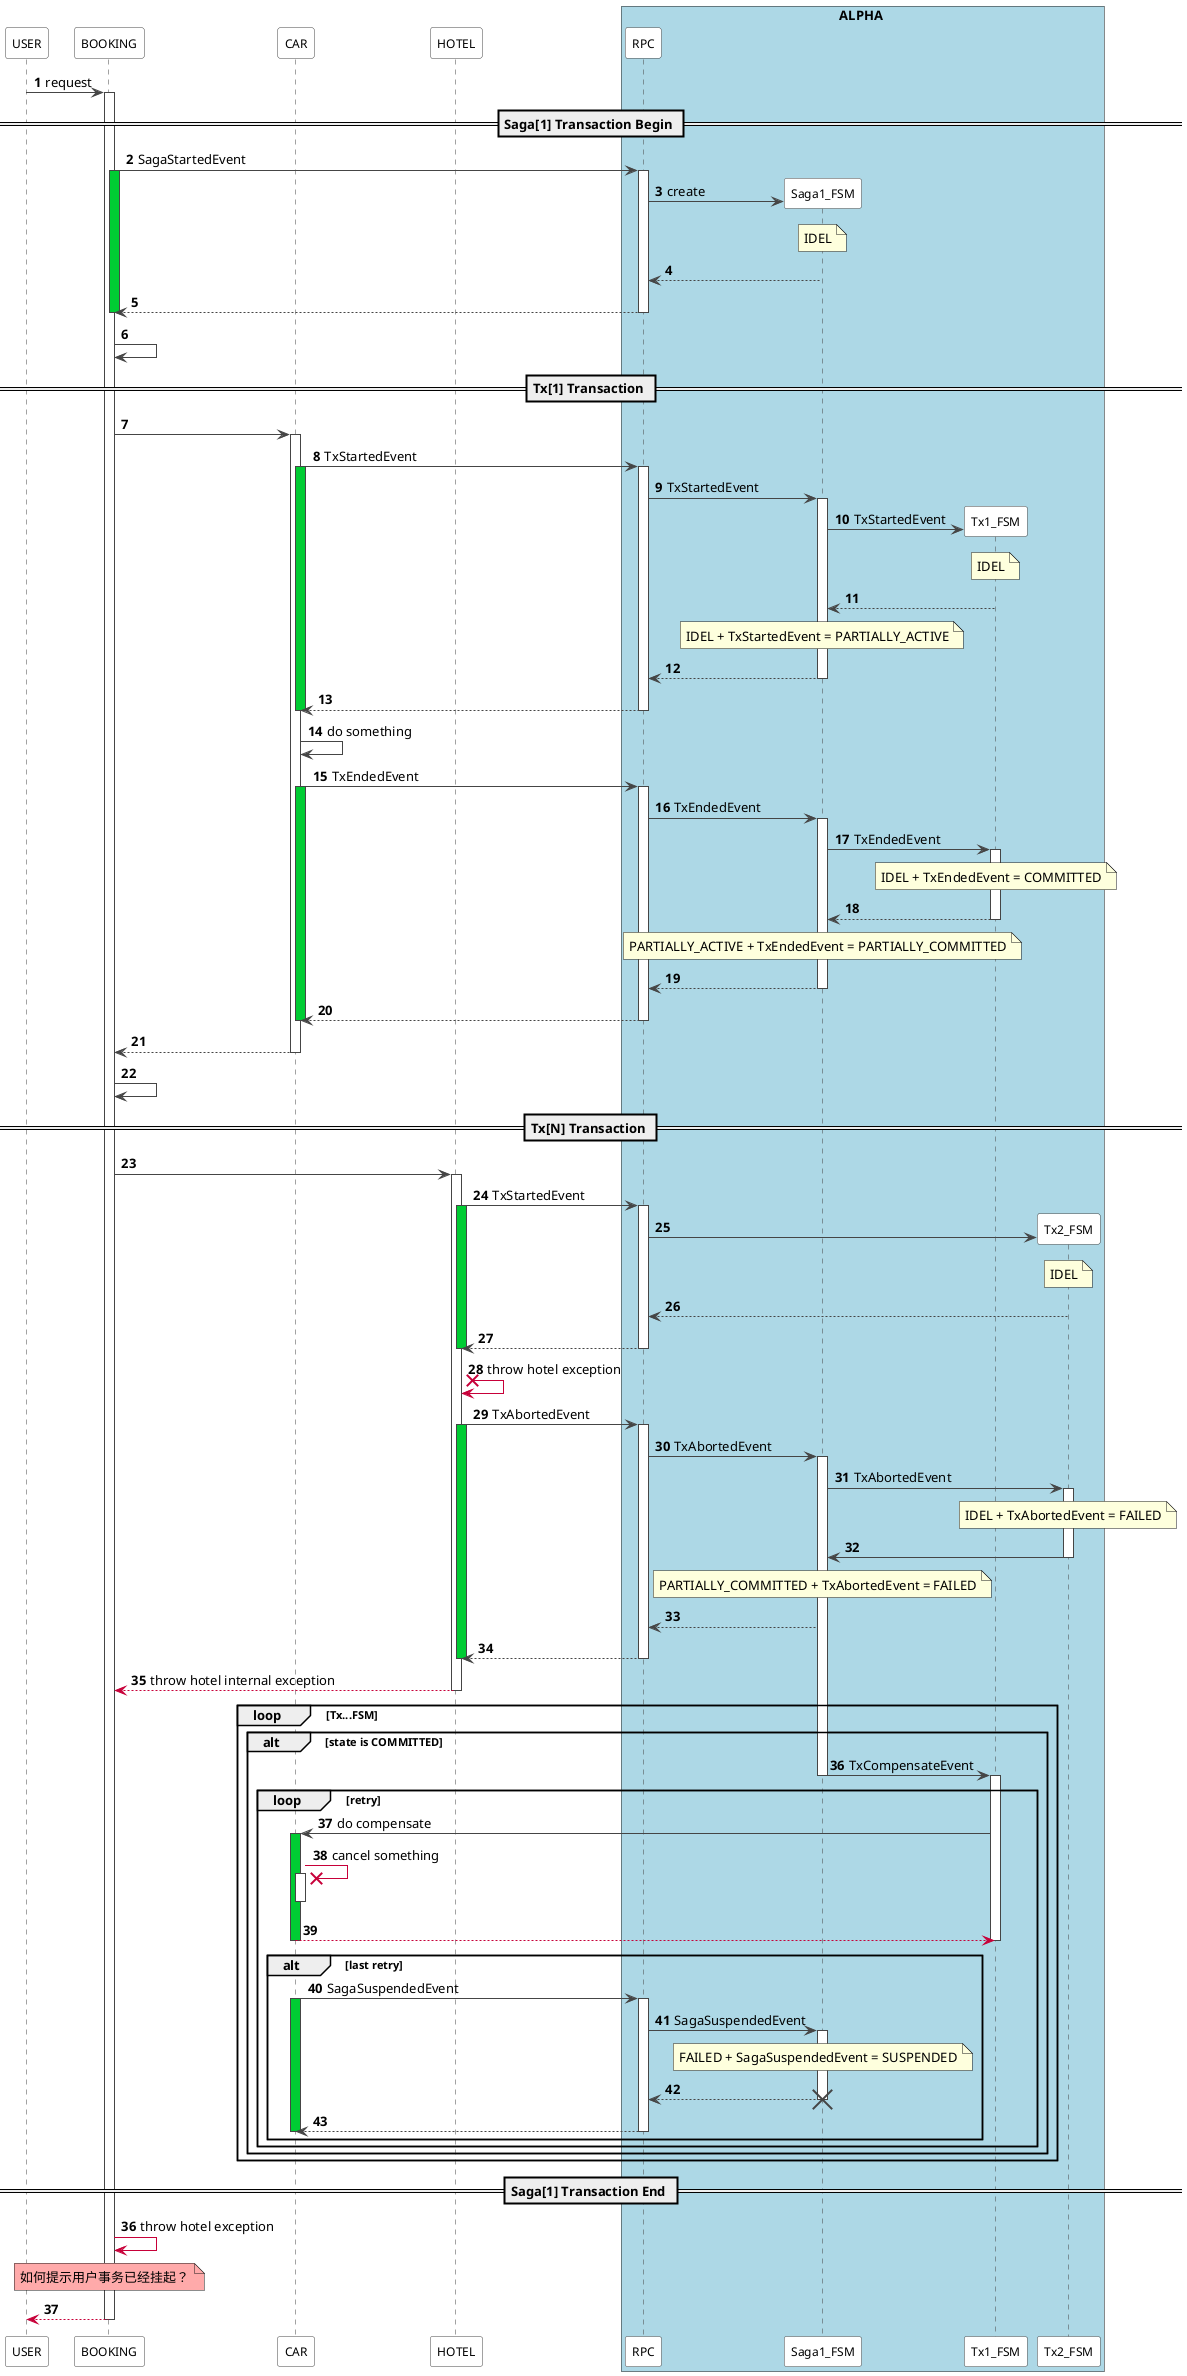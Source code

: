 @startuml

autonumber
skinparam sequence {
  ParticipantFontSize 12
  ParticipantBorderColor #454545
  ParticipantBackgroundColor White

  LifeLineBorderColor #454545
  ArrowColor #454545
}

participant USER order 1
participant BOOKING order 2
participant CAR order 3
participant HOTEL order 4
participant RPC order 5
participant Saga1_FSM order 6
participant Tx1_FSM order 7
participant Tx2_FSM order 7

box ALPHA #LightBlue
	participant RPC
	participant Saga1_FSM
	participant Tx1_FSM
	participant Tx2_FSM
end box

USER -> BOOKING: request
activate BOOKING

== Saga[1] Transaction Begin ==

BOOKING -> RPC : SagaStartedEvent
activate BOOKING #00CC33
activate RPC
create Saga1_FSM
RPC -> Saga1_FSM: create
note over of Saga1_FSM: IDEL
Saga1_FSM --> RPC
RPC --> BOOKING
deactivate BOOKING
deactivate RPC
BOOKING -> BOOKING

== Tx[1] Transaction ==

BOOKING -> CAR
activate CAR
CAR -> RPC : TxStartedEvent
activate CAR #00CC33
activate RPC
RPC -> Saga1_FSM: TxStartedEvent
activate Saga1_FSM
create Tx1_FSM
Saga1_FSM -> Tx1_FSM: TxStartedEvent
note over of Tx1_FSM: IDEL
Tx1_FSM --> Saga1_FSM
note over of Saga1_FSM: IDEL + TxStartedEvent = PARTIALLY_ACTIVE
Saga1_FSM --> RPC
deactivate Saga1_FSM
RPC --> CAR
deactivate CAR
deactivate RPC
CAR -> CAR: do something
CAR -> RPC : TxEndedEvent
activate CAR #00CC33
activate RPC
RPC -> Saga1_FSM: TxEndedEvent
activate Saga1_FSM
Saga1_FSM -> Tx1_FSM: TxEndedEvent
activate Tx1_FSM
note over of Tx1_FSM: IDEL + TxEndedEvent = COMMITTED
Tx1_FSM --> Saga1_FSM
deactivate Tx1_FSM
note over of Saga1_FSM: PARTIALLY_ACTIVE + TxEndedEvent = PARTIALLY_COMMITTED
Saga1_FSM --> RPC
deactivate Saga1_FSM
RPC --> CAR
deactivate CAR
deactivate RPC
CAR --> BOOKING
deactivate CAR
BOOKING -> BOOKING

== Tx[N] Transaction ==

BOOKING -> HOTEL
activate HOTEL
HOTEL -> RPC : TxStartedEvent
activate HOTEL #00CC33
activate RPC
create Tx2_FSM
RPC -> Tx2_FSM
note over Tx2_FSM: IDEL
Tx2_FSM --> RPC
RPC --> HOTEL
deactivate HOTEL
deactivate RPC
HOTEL x-[#C70039]> HOTEL: throw hotel exception
HOTEL -> RPC : TxAbortedEvent
activate HOTEL #00CC33
activate RPC
RPC -> Saga1_FSM: TxAbortedEvent
activate Saga1_FSM
Saga1_FSM -> Tx2_FSM: TxAbortedEvent
activate Tx2_FSM
note over Tx2_FSM: IDEL + TxAbortedEvent = FAILED
Tx2_FSM -> Saga1_FSM
deactivate Tx2_FSM
note over Saga1_FSM: PARTIALLY_COMMITTED + TxAbortedEvent = FAILED
Saga1_FSM --> RPC

RPC --> HOTEL
deactivate RPC
deactivate HOTEL
HOTEL --[#C70039]> BOOKING : throw hotel internal exception
deactivate HOTEL

loop Tx...FSM
alt state is COMMITTED
Saga1_FSM -> Tx1_FSM: TxCompensateEvent
deactivate Saga1_FSM
activate Tx1_FSM

loop retry
Tx1_FSM -> CAR: do compensate
activate CAR #00CC33
CAR -[#C70039]>x CAR: cancel something
activate CAR
deactivate CAR
CAR --[#C70039]> Tx1_FSM
deactivate CAR
deactivate Tx1_FSM
alt last retry
CAR -> RPC: SagaSuspendedEvent
activate CAR #00CC33
activate RPC
RPC -> Saga1_FSM: SagaSuspendedEvent
activate Saga1_FSM
note over Saga1_FSM: FAILED + SagaSuspendedEvent = SUSPENDED
Saga1_FSM --> RPC
deactivate Saga1_FSM
destroy Saga1_FSM
RPC --> CAR
deactivate RPC
deactivate CAR
end
end

end
end

== Saga[1] Transaction End ==

activate BOOKING #00CC33

autonumber 36
BOOKING -[#C70039]> BOOKING : throw hotel exception
note over of BOOKING #FFAAAA
 如何提示用户事务已经挂起？
end note

BOOKING --[#C70039]> USER
deactivate BOOKING

@enduml